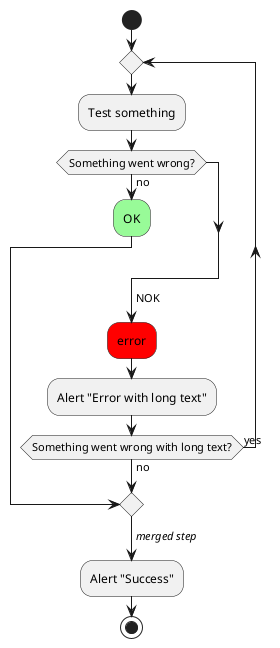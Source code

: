 @startuml
start
repeat
  :Test something;
    if (Something went wrong?) then (no)
      #palegreen:OK;
      break
    endif
    ->NOK;
    #red:error;
    :Alert "Error with long text";
repeat while (Something went wrong with long text?) is (yes) not (no)
->//merged step//;
:Alert "Success";
stop
@enduml-
